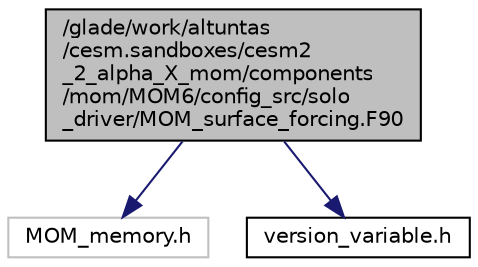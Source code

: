 digraph "/glade/work/altuntas/cesm.sandboxes/cesm2_2_alpha_X_mom/components/mom/MOM6/config_src/solo_driver/MOM_surface_forcing.F90"
{
 // INTERACTIVE_SVG=YES
 // LATEX_PDF_SIZE
  edge [fontname="Helvetica",fontsize="10",labelfontname="Helvetica",labelfontsize="10"];
  node [fontname="Helvetica",fontsize="10",shape=record];
  Node1 [label="/glade/work/altuntas\l/cesm.sandboxes/cesm2\l_2_alpha_X_mom/components\l/mom/MOM6/config_src/solo\l_driver/MOM_surface_forcing.F90",height=0.2,width=0.4,color="black", fillcolor="grey75", style="filled", fontcolor="black",tooltip=" "];
  Node1 -> Node2 [color="midnightblue",fontsize="10",style="solid",fontname="Helvetica"];
  Node2 [label="MOM_memory.h",height=0.2,width=0.4,color="grey75", fillcolor="white", style="filled",tooltip=" "];
  Node1 -> Node3 [color="midnightblue",fontsize="10",style="solid",fontname="Helvetica"];
  Node3 [label="version_variable.h",height=0.2,width=0.4,color="black", fillcolor="white", style="filled",URL="$version__variable_8h.html",tooltip=" "];
}
